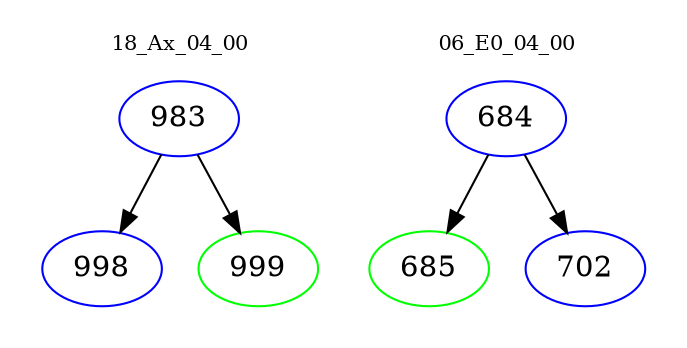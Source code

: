 digraph{
subgraph cluster_0 {
color = white
label = "18_Ax_04_00";
fontsize=10;
T0_983 [label="983", color="blue"]
T0_983 -> T0_998 [color="black"]
T0_998 [label="998", color="blue"]
T0_983 -> T0_999 [color="black"]
T0_999 [label="999", color="green"]
}
subgraph cluster_1 {
color = white
label = "06_E0_04_00";
fontsize=10;
T1_684 [label="684", color="blue"]
T1_684 -> T1_685 [color="black"]
T1_685 [label="685", color="green"]
T1_684 -> T1_702 [color="black"]
T1_702 [label="702", color="blue"]
}
}
